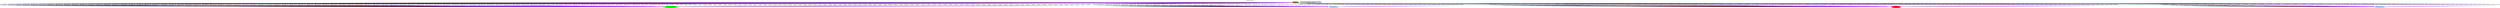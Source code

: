 digraph sessionTrack7 {
                graph [splines=true overlap=false rankdir=TB label=" Session Track #7" labelloc=t]
                node [style=filled]
                edge [style=bold]
                    "Direct Link" [color=khaki4];
"GET /robots.txt HTTP/1.1" [color=green];
	"Direct Link" -> "GET /robots.txt HTTP/1.1" [label="1 - 12:44:08 PM", color="#000066"];
"GET /faq/ HTTP/1.1" [color=lightblue2];
"GET /robots.txt HTTP/1.1" -> "Direct Link" [label="1 BACK", color="#000066", style="dashed"];
	"Direct Link" -> "GET /faq/ HTTP/1.1" [label="2 - 12:44:59 PM", color="#010065"];
"GET /faq/ HTTP/1.1" -> "Direct Link" [label="2 BACK", color="#010065", style="dashed"];
	"Direct Link" -> "GET /faq/ HTTP/1.1" [label="3 - 11:06:36 PM", color="#020064"];
"GET /faq/ HTTP/1.1" -> "Direct Link" [label="3 BACK", color="#020064", style="dashed"];
	"Direct Link" -> "GET /robots.txt HTTP/1.1" [label="4 - 7:27:54 AM", color="#030063"];
"GET / HTTP/1.1" [color=lightblue2];
"GET /robots.txt HTTP/1.1" -> "Direct Link" [label="4 BACK", color="#030063", style="dashed"];
	"Direct Link" -> "GET / HTTP/1.1" [label="5 - 8:45:57 AM", color="#040062"];
"GET /about/ HTTP/1.1" [color=lightblue2];
"GET / HTTP/1.1" -> "Direct Link" [label="5 BACK", color="#040062", style="dashed"];
	"Direct Link" -> "GET /about/ HTTP/1.1" [label="6 - 2:09:24 PM", color="#050061"];
"GET /about/ HTTP/1.1" -> "Direct Link" [label="6 BACK", color="#050061", style="dashed"];
	"Direct Link" -> "GET /robots.txt HTTP/1.1" [label="7 - 2:00:20 PM", color="#060060"];
"GET /robots.txt HTTP/1.1" -> "Direct Link" [label="7 BACK", color="#060060", style="dashed"];
	"Direct Link" -> "GET /robots.txt HTTP/1.1" [label="8 - 11:37:42 AM", color="#07005f"];
"GET /robots.txt HTTP/1.1" -> "Direct Link" [label="8 BACK", color="#07005f", style="dashed"];
	"Direct Link" -> "GET / HTTP/1.1" [label="9 - 11:37:44 AM", color="#08005e"];
"GET / HTTP/1.1" -> "Direct Link" [label="9 BACK", color="#08005e", style="dashed"];
	"Direct Link" -> "GET /robots.txt HTTP/1.1" [label="10 - 10:47:35 AM", color="#09005d"];
"GET /robots.txt HTTP/1.1" -> "Direct Link" [label="10 BACK", color="#09005d", style="dashed"];
	"Direct Link" -> "GET /robots.txt HTTP/1.1" [label="11 - 7:11:14 PM", color="#0a005c"];
"GET /robots.txt HTTP/1.1" -> "Direct Link" [label="11 BACK", color="#0a005c", style="dashed"];
	"Direct Link" -> "GET / HTTP/1.1" [label="12 - 1:56:30 AM", color="#0b005b"];
"GET / HTTP/1.1" -> "Direct Link" [label="12 BACK", color="#0b005b", style="dashed"];
	"Direct Link" -> "GET /faq/ HTTP/1.1" [label="13 - 10:01:47 AM", color="#0c005a"];
"GET /faq/ HTTP/1.1" -> "Direct Link" [label="13 BACK", color="#0c005a", style="dashed"];
	"Direct Link" -> "GET /robots.txt HTTP/1.1" [label="14 - 12:56:22 PM", color="#0d0059"];
"GET /robots.txt HTTP/1.1" -> "Direct Link" [label="14 BACK", color="#0d0059", style="dashed"];
	"Direct Link" -> "GET /about/ HTTP/1.1" [label="15 - 1:28:20 PM", color="#0e0058"];
"GET /about/ HTTP/1.1" -> "Direct Link" [label="15 BACK", color="#0e0058", style="dashed"];
	"Direct Link" -> "GET /robots.txt HTTP/1.1" [label="16 - 11:53:50 AM", color="#0f0057"];
"GET /robots.txt HTTP/1.1" -> "Direct Link" [label="16 BACK", color="#0f0057", style="dashed"];
	"Direct Link" -> "GET /robots.txt HTTP/1.1" [label="17 - 4:35:42 PM", color="#100056"];
"GET /robots.txt HTTP/1.1" -> "Direct Link" [label="17 BACK", color="#100056", style="dashed"];
	"Direct Link" -> "GET / HTTP/1.1" [label="18 - 4:35:44 PM", color="#110055"];
"GET / HTTP/1.1" -> "Direct Link" [label="18 BACK", color="#110055", style="dashed"];
	"Direct Link" -> "GET /robots.txt HTTP/1.1" [label="19 - 1:43:05 AM", color="#120054"];
"GET /robots.txt HTTP/1.1" -> "Direct Link" [label="19 BACK", color="#120054", style="dashed"];
	"Direct Link" -> "GET /faq/ HTTP/1.1" [label="20 - 4:33:49 AM", color="#130053"];
"GET /faq/ HTTP/1.1" -> "Direct Link" [label="20 BACK", color="#130053", style="dashed"];
	"Direct Link" -> "GET /robots.txt HTTP/1.1" [label="21 - 12:21:17 PM", color="#140052"];
"GET /robots.txt HTTP/1.1" -> "Direct Link" [label="21 BACK", color="#140052", style="dashed"];
	"Direct Link" -> "GET /robots.txt HTTP/1.1" [label="22 - 5:45:53 PM", color="#150051"];
"GET /robots.txt HTTP/1.1" -> "Direct Link" [label="22 BACK", color="#150051", style="dashed"];
	"Direct Link" -> "GET / HTTP/1.1" [label="23 - 6:20:20 PM", color="#160050"];
"GET / HTTP/1.1" -> "Direct Link" [label="23 BACK", color="#160050", style="dashed"];
	"Direct Link" -> "GET /robots.txt HTTP/1.1" [label="24 - 5:47:13 AM", color="#17004f"];
"GET /robots.txt HTTP/1.1" -> "Direct Link" [label="24 BACK", color="#17004f", style="dashed"];
	"Direct Link" -> "GET /about/ HTTP/1.1" [label="25 - 7:31:19 AM", color="#18004e"];
"GET /about/ HTTP/1.1" -> "Direct Link" [label="25 BACK", color="#18004e", style="dashed"];
	"Direct Link" -> "GET /robots.txt HTTP/1.1" [label="26 - 4:52:46 PM", color="#19004d"];
"GET /robots.txt HTTP/1.1" -> "Direct Link" [label="26 BACK", color="#19004d", style="dashed"];
	"Direct Link" -> "GET / HTTP/1.1" [label="27 - 5:42:25 PM", color="#1a004c"];
"GET / HTTP/1.1" -> "Direct Link" [label="27 BACK", color="#1a004c", style="dashed"];
	"Direct Link" -> "GET /faq/ HTTP/1.1" [label="28 - 6:07:51 PM", color="#1b004b"];
"GET /faq/ HTTP/1.1" -> "Direct Link" [label="28 BACK", color="#1b004b", style="dashed"];
	"Direct Link" -> "GET / HTTP/1.1" [label="29 - 3:21:19 AM", color="#1c004a"];
"GET / HTTP/1.1" -> "Direct Link" [label="29 BACK", color="#1c004a", style="dashed"];
	"Direct Link" -> "GET / HTTP/1.1" [label="30 - 1:26:51 PM", color="#1d0049"];
"GET / HTTP/1.1" -> "Direct Link" [label="30 BACK", color="#1d0049", style="dashed"];
	"Direct Link" -> "GET /robots.txt HTTP/1.1" [label="31 - 12:00:15 PM", color="#1e0048"];
"GET /robots.txt HTTP/1.1" -> "Direct Link" [label="31 BACK", color="#1e0048", style="dashed"];
	"Direct Link" -> "GET /robots.txt HTTP/1.1" [label="32 - 8:22:08 PM", color="#1f0047"];
"GET /robots.txt HTTP/1.1" -> "Direct Link" [label="32 BACK", color="#1f0047", style="dashed"];
	"Direct Link" -> "GET / HTTP/1.1" [label="33 - 11:18:22 PM", color="#200046"];
"GET / HTTP/1.1" -> "Direct Link" [label="33 BACK", color="#200046", style="dashed"];
	"Direct Link" -> "GET /about/ HTTP/1.1" [label="34 - 2:14:37 AM", color="#210045"];
"GET /about/ HTTP/1.1" -> "Direct Link" [label="34 BACK", color="#210045", style="dashed"];
	"Direct Link" -> "GET /robots.txt HTTP/1.1" [label="35 - 6:00:47 AM", color="#220044"];
"GET /robots.txt HTTP/1.1" -> "Direct Link" [label="35 BACK", color="#220044", style="dashed"];
	"Direct Link" -> "GET / HTTP/1.1" [label="36 - 7:03:24 AM", color="#230043"];
"GET / HTTP/1.1" -> "Direct Link" [label="36 BACK", color="#230043", style="dashed"];
	"Direct Link" -> "GET /robots.txt HTTP/1.1" [label="37 - 3:58:57 PM", color="#240042"];
"GET /robots.txt HTTP/1.1" -> "Direct Link" [label="37 BACK", color="#240042", style="dashed"];
	"Direct Link" -> "GET /about/ HTTP/1.1" [label="38 - 5:02:37 PM", color="#250041"];
"GET /about/ HTTP/1.1" -> "Direct Link" [label="38 BACK", color="#250041", style="dashed"];
	"Direct Link" -> "GET /faq/ HTTP/1.1" [label="39 - 1:14:07 PM", color="#260040"];
"GET /faq/ HTTP/1.1" -> "Direct Link" [label="39 BACK", color="#260040", style="dashed"];
	"Direct Link" -> "GET /robots.txt HTTP/1.1" [label="40 - 3:49:16 PM", color="#27003f"];
"GET /robots.txt HTTP/1.1" -> "Direct Link" [label="40 BACK", color="#27003f", style="dashed"];
	"Direct Link" -> "GET /robots.txt HTTP/1.1" [label="41 - 10:31:20 PM", color="#28003e"];
"GET /robots.txt HTTP/1.1" -> "Direct Link" [label="41 BACK", color="#28003e", style="dashed"];
	"Direct Link" -> "GET / HTTP/1.1" [label="42 - 10:31:22 PM", color="#29003d"];
"GET / HTTP/1.1" -> "Direct Link" [label="42 BACK", color="#29003d", style="dashed"];
	"Direct Link" -> "GET /about/ HTTP/1.1" [label="43 - 3:01:37 PM", color="#2a003c"];
"GET /about/ HTTP/1.1" -> "Direct Link" [label="43 BACK", color="#2a003c", style="dashed"];
	"Direct Link" -> "GET /robots.txt HTTP/1.1" [label="44 - 4:58:40 PM", color="#2b003b"];
"GET /robots.txt HTTP/1.1" -> "Direct Link" [label="44 BACK", color="#2b003b", style="dashed"];
	"Direct Link" -> "GET /faq/ HTTP/1.1" [label="45 - 6:19:01 PM", color="#2c003a"];
"GET /faq/ HTTP/1.1" -> "Direct Link" [label="45 BACK", color="#2c003a", style="dashed"];
	"Direct Link" -> "GET /robots.txt HTTP/1.1" [label="46 - 10:04:22 PM", color="#2d0039"];
"GET /robots.txt HTTP/1.1" -> "Direct Link" [label="46 BACK", color="#2d0039", style="dashed"];
	"Direct Link" -> "GET / HTTP/1.1" [label="47 - 11:46:50 AM", color="#2e0038"];
"GET / HTTP/1.1" -> "Direct Link" [label="47 BACK", color="#2e0038", style="dashed"];
	"Direct Link" -> "GET /robots.txt HTTP/1.1" [label="48 - 5:20:37 PM", color="#2f0037"];
"GET /robots.txt HTTP/1.1" -> "Direct Link" [label="48 BACK", color="#2f0037", style="dashed"];
	"Direct Link" -> "GET /about/ HTTP/1.1" [label="49 - 6:50:01 AM", color="#300036"];
"GET /about/ HTTP/1.1" -> "Direct Link" [label="49 BACK", color="#300036", style="dashed"];
	"Direct Link" -> "GET /faq/ HTTP/1.1" [label="50 - 10:13:49 AM", color="#310035"];
"GET /faq/ HTTP/1.1" -> "Direct Link" [label="50 BACK", color="#310035", style="dashed"];
	"Direct Link" -> "GET / HTTP/1.1" [label="51 - 12:52:07 PM", color="#320034"];
"GET / HTTP/1.1" -> "Direct Link" [label="51 BACK", color="#320034", style="dashed"];
	"Direct Link" -> "GET /robots.txt HTTP/1.1" [label="52 - 12:09:49 AM", color="#330033"];
"GET /robots.txt HTTP/1.1" -> "Direct Link" [label="52 BACK", color="#330033", style="dashed"];
	"Direct Link" -> "GET /robots.txt HTTP/1.1" [label="53 - 10:23:01 PM", color="#340032"];
"GET /robots.txt HTTP/1.1" -> "Direct Link" [label="53 BACK", color="#340032", style="dashed"];
	"Direct Link" -> "GET /faq/ HTTP/1.1" [label="54 - 10:45:28 PM", color="#350031"];
"GET /faq/ HTTP/1.1" -> "Direct Link" [label="54 BACK", color="#350031", style="dashed"];
	"Direct Link" -> "GET /robots.txt HTTP/1.1" [label="55 - 7:39:25 PM", color="#360030"];
"GET /robots.txt HTTP/1.1" -> "Direct Link" [label="55 BACK", color="#360030", style="dashed"];
	"Direct Link" -> "GET / HTTP/1.1" [label="56 - 9:38:23 PM", color="#37002f"];
"GET / HTTP/1.1" -> "Direct Link" [label="56 BACK", color="#37002f", style="dashed"];
	"Direct Link" -> "GET /about/ HTTP/1.1" [label="57 - 3:22:13 AM", color="#38002e"];
"GET /about/ HTTP/1.1" -> "Direct Link" [label="57 BACK", color="#38002e", style="dashed"];
	"Direct Link" -> "GET /robots.txt HTTP/1.1" [label="58 - 1:19:38 PM", color="#39002d"];
"GET /robots.txt HTTP/1.1" -> "Direct Link" [label="58 BACK", color="#39002d", style="dashed"];
	"Direct Link" -> "GET /faq/ HTTP/1.1" [label="59 - 1:55:15 PM", color="#3a002c"];
"GET /faq/ HTTP/1.1" -> "Direct Link" [label="59 BACK", color="#3a002c", style="dashed"];
	"Direct Link" -> "GET /about/ HTTP/1.1" [label="60 - 12:48:00 PM", color="#3b002b"];
"GET /about/ HTTP/1.1" -> "Direct Link" [label="60 BACK", color="#3b002b", style="dashed"];
	"Direct Link" -> "GET / HTTP/1.1" [label="61 - 3:48:33 PM", color="#3c002a"];
"GET / HTTP/1.1" -> "Direct Link" [label="61 BACK", color="#3c002a", style="dashed"];
	"Direct Link" -> "GET /robots.txt HTTP/1.1" [label="62 - 5:20:09 AM", color="#3d0029"];
"GET /robots.txt HTTP/1.1" -> "Direct Link" [label="62 BACK", color="#3d0029", style="dashed"];
	"Direct Link" -> "GET / HTTP/1.1" [label="63 - 4:51:00 AM", color="#3e0028"];
"GET / HTTP/1.1" -> "Direct Link" [label="63 BACK", color="#3e0028", style="dashed"];
	"Direct Link" -> "GET /robots.txt HTTP/1.1" [label="64 - 9:13:06 AM", color="#3f0027"];
"GET /robots.txt HTTP/1.1" -> "Direct Link" [label="64 BACK", color="#3f0027", style="dashed"];
	"Direct Link" -> "GET / HTTP/1.1" [label="65 - 2:32:37 PM", color="#400026"];
"GET / HTTP/1.1" -> "Direct Link" [label="65 BACK", color="#400026", style="dashed"];
	"Direct Link" -> "GET /faq/ HTTP/1.1" [label="66 - 6:58:46 PM", color="#410025"];
"GET /faq/ HTTP/1.1" -> "Direct Link" [label="66 BACK", color="#410025", style="dashed"];
	"Direct Link" -> "GET /robots.txt HTTP/1.1" [label="67 - 11:12:44 AM", color="#420024"];
"GET /robots.txt HTTP/1.1" -> "Direct Link" [label="67 BACK", color="#420024", style="dashed"];
	"Direct Link" -> "GET /about/ HTTP/1.1" [label="68 - 12:15:10 PM", color="#430023"];
"GET /about/ HTTP/1.1" -> "Direct Link" [label="68 BACK", color="#430023", style="dashed"];
	"Direct Link" -> "GET / HTTP/1.1" [label="69 - 10:43:52 PM", color="#440022"];
"GET / HTTP/1.1" -> "Direct Link" [label="69 BACK", color="#440022", style="dashed"];
	"Direct Link" -> "GET /robots.txt HTTP/1.1" [label="70 - 1:47:39 PM", color="#450021"];
"GET /robots.txt HTTP/1.1" -> "Direct Link" [label="70 BACK", color="#450021", style="dashed"];
	"Direct Link" -> "GET /faq/ HTTP/1.1" [label="71 - 4:57:03 PM", color="#460020"];
"GET /faq/ HTTP/1.1" -> "Direct Link" [label="71 BACK", color="#460020", style="dashed"];
	"Direct Link" -> "GET /robots.txt HTTP/1.1" [label="72 - 4:42:38 PM", color="#47001f"];
"GET /robots.txt HTTP/1.1" -> "Direct Link" [label="72 BACK", color="#47001f", style="dashed"];
	"Direct Link" -> "GET /about/ HTTP/1.1" [label="73 - 5:27:59 PM", color="#48001e"];
"GET /about/ HTTP/1.1" -> "Direct Link" [label="73 BACK", color="#48001e", style="dashed"];
	"Direct Link" -> "GET /robots.txt HTTP/1.1" [label="74 - 3:28:12 PM", color="#49001d"];
"GET /robots.txt HTTP/1.1" -> "Direct Link" [label="74 BACK", color="#49001d", style="dashed"];
	"Direct Link" -> "GET /about/ HTTP/1.1" [label="75 - 3:28:15 PM", color="#4a001c"];
"GET /about/ HTTP/1.1" -> "Direct Link" [label="75 BACK", color="#4a001c", style="dashed"];
	"Direct Link" -> "GET / HTTP/1.1" [label="76 - 10:01:35 PM", color="#4b001b"];
"GET / HTTP/1.1" -> "Direct Link" [label="76 BACK", color="#4b001b", style="dashed"];
	"Direct Link" -> "GET /robots.txt HTTP/1.1" [label="77 - 1:25:32 AM", color="#4c001a"];
"GET /robots.txt HTTP/1.1" -> "Direct Link" [label="77 BACK", color="#4c001a", style="dashed"];
	"Direct Link" -> "GET /robots.txt HTTP/1.1" [label="78 - 4:22:25 PM", color="#4d0019"];
"GET /robots.txt HTTP/1.1" -> "Direct Link" [label="78 BACK", color="#4d0019", style="dashed"];
	"Direct Link" -> "GET / HTTP/1.1" [label="79 - 4:22:27 PM", color="#4e0018"];
"GET / HTTP/1.1" -> "Direct Link" [label="79 BACK", color="#4e0018", style="dashed"];
	"Direct Link" -> "GET / HTTP/1.1" [label="80 - 4:33:23 PM", color="#4f0017"];
"GET / HTTP/1.1" -> "Direct Link" [label="80 BACK", color="#4f0017", style="dashed"];
	"Direct Link" -> "GET /about/ HTTP/1.1" [label="81 - 4:11:09 AM", color="#500016"];
"GET /about/ HTTP/1.1" -> "Direct Link" [label="81 BACK", color="#500016", style="dashed"];
	"Direct Link" -> "GET /faq/ HTTP/1.1" [label="82 - 1:22:18 PM", color="#510015"];
"GET /faq/ HTTP/1.1" -> "Direct Link" [label="82 BACK", color="#510015", style="dashed"];
	"Direct Link" -> "GET /robots.txt HTTP/1.1" [label="83 - 3:36:15 PM", color="#520014"];
"GET /robots.txt HTTP/1.1" -> "Direct Link" [label="83 BACK", color="#520014", style="dashed"];
	"Direct Link" -> "GET /robots.txt HTTP/1.1" [label="84 - 12:11:56 AM", color="#530013"];
"GET /robots.txt HTTP/1.1" -> "Direct Link" [label="84 BACK", color="#530013", style="dashed"];
	"Direct Link" -> "GET / HTTP/1.1" [label="85 - 6:29:57 AM", color="#540012"];
"GET / HTTP/1.1" -> "Direct Link" [label="85 BACK", color="#540012", style="dashed"];
	"Direct Link" -> "GET /robots.txt HTTP/1.1" [label="86 - 12:33:17 PM", color="#550011"];
"GET /robots.txt HTTP/1.1" -> "Direct Link" [label="86 BACK", color="#550011", style="dashed"];
	"Direct Link" -> "GET / HTTP/1.1" [label="87 - 12:33:19 PM", color="#560010"];
"GET / HTTP/1.1" -> "Direct Link" [label="87 BACK", color="#560010", style="dashed"];
	"Direct Link" -> "GET /robots.txt HTTP/1.1" [label="88 - 4:33:12 PM", color="#57000f"];
"GET /robots.txt HTTP/1.1" -> "Direct Link" [label="88 BACK", color="#57000f", style="dashed"];
	"Direct Link" -> "GET /robots.txt HTTP/1.1" [label="89 - 7:40:35 PM", color="#58000e"];
"GET /robots.txt HTTP/1.1" -> "Direct Link" [label="89 BACK", color="#58000e", style="dashed"];
	"Direct Link" -> "GET / HTTP/1.1" [label="90 - 1:42:49 AM", color="#59000d"];
"GET / HTTP/1.1" -> "Direct Link" [label="90 BACK", color="#59000d", style="dashed"];
	"Direct Link" -> "GET /faq/ HTTP/1.1" [label="91 - 4:27:30 AM", color="#5a000c"];
"GET /faq/ HTTP/1.1" -> "Direct Link" [label="91 BACK", color="#5a000c", style="dashed"];
	"Direct Link" -> "GET /robots.txt HTTP/1.1" [label="92 - 7:04:15 AM", color="#5b000b"];
"GET /robots.txt HTTP/1.1" -> "Direct Link" [label="92 BACK", color="#5b000b", style="dashed"];
	"Direct Link" -> "GET / HTTP/1.1" [label="93 - 7:04:17 AM", color="#5c000a"];
"GET / HTTP/1.1" -> "Direct Link" [label="93 BACK", color="#5c000a", style="dashed"];
	"Direct Link" -> "GET /about/ HTTP/1.1" [label="94 - 3:33:35 AM", color="#5d0009"];
"GET /about/ HTTP/1.1" -> "Direct Link" [label="94 BACK", color="#5d0009", style="dashed"];
	"Direct Link" -> "GET /robots.txt HTTP/1.1" [label="95 - 11:42:36 AM", color="#5e0008"];
"GET /robots.txt HTTP/1.1" -> "Direct Link" [label="95 BACK", color="#5e0008", style="dashed"];
	"Direct Link" -> "GET /faq/ HTTP/1.1" [label="96 - 12:50:20 PM", color="#5f0007"];
"GET /faq/ HTTP/1.1" -> "Direct Link" [label="96 BACK", color="#5f0007", style="dashed"];
	"Direct Link" -> "GET /robots.txt HTTP/1.1" [label="97 - 12:03:03 PM", color="#600006"];
"GET /robots.txt HTTP/1.1" -> "Direct Link" [label="97 BACK", color="#600006", style="dashed"];
	"Direct Link" -> "GET / HTTP/1.1" [label="98 - 12:03:06 PM", color="#610005"];
"GET / HTTP/1.1" -> "Direct Link" [label="98 BACK", color="#610005", style="dashed"];
	"Direct Link" -> "GET /robots.txt HTTP/1.1" [label="99 - 5:17:53 PM", color="#620004"];
"GET /robots.txt HTTP/1.1" -> "Direct Link" [label="99 BACK", color="#620004", style="dashed"];
	"Direct Link" -> "GET / HTTP/1.1" [label="100 - 5:17:55 PM", color="#630003"];
"GET / HTTP/1.1" -> "Direct Link" [label="100 BACK", color="#630003", style="dashed"];
	"Direct Link" -> "GET /robots.txt HTTP/1.1" [label="101 - 12:02:09 AM", color="#640002"];
"GET /robots.txt HTTP/1.1" -> "Direct Link" [label="101 BACK", color="#640002", style="dashed"];
	"Direct Link" -> "GET / HTTP/1.1" [label="102 - 12:02:11 AM", color="#650001"];
"GET / HTTP/1.1" -> "Direct Link" [label="102 BACK", color="#650001", style="dashed"];
	"Direct Link" -> "GET / HTTP/1.1" [label="103 - 11:58:26 AM", color="#660000"];
"GET / HTTP/1.1" -> "Direct Link" [label="103 BACK", color="#660000", style="dashed"];
	"Direct Link" -> "GET / HTTP/1.1" [label="104 - 2:49:09 PM", color="#6700ffffffffffffffff"];
"GET / HTTP/1.1" -> "Direct Link" [label="104 BACK", color="#6700ffffffffffffffff", style="dashed"];
	"Direct Link" -> "GET /robots.txt HTTP/1.1" [label="105 - 7:48:17 AM", color="#6800fffffffffffffffe"];
"GET /robots.txt HTTP/1.1" -> "Direct Link" [label="105 BACK", color="#6800fffffffffffffffe", style="dashed"];
	"Direct Link" -> "GET /robots.txt HTTP/1.1" [label="106 - 11:43:52 AM", color="#6900fffffffffffffffd"];
"GET /robots.txt HTTP/1.1" -> "Direct Link" [label="106 BACK", color="#6900fffffffffffffffd", style="dashed"];
	"Direct Link" -> "GET /robots.txt HTTP/1.1" [label="107 - 2:48:16 PM", color="#6a00fffffffffffffffc"];
"GET /robots.txt HTTP/1.1" -> "Direct Link" [label="107 BACK", color="#6a00fffffffffffffffc", style="dashed"];
	"Direct Link" -> "GET /faq/ HTTP/1.1" [label="108 - 12:27:09 AM", color="#6b00fffffffffffffffb"];
"GET /faq/ HTTP/1.1" -> "Direct Link" [label="108 BACK", color="#6b00fffffffffffffffb", style="dashed"];
	"Direct Link" -> "GET /robots.txt HTTP/1.1" [label="109 - 12:18:56 PM", color="#6c00fffffffffffffffa"];
"GET /robots.txt HTTP/1.1" -> "Direct Link" [label="109 BACK", color="#6c00fffffffffffffffa", style="dashed"];
	"Direct Link" -> "GET / HTTP/1.1" [label="110 - 12:18:59 PM", color="#6d00fffffffffffffff9"];
"GET / HTTP/1.1" -> "Direct Link" [label="110 BACK", color="#6d00fffffffffffffff9", style="dashed"];
	"Direct Link" -> "GET /robots.txt HTTP/1.1" [label="111 - 11:19:55 PM", color="#6e00fffffffffffffff8"];
"GET /robots.txt HTTP/1.1" -> "Direct Link" [label="111 BACK", color="#6e00fffffffffffffff8", style="dashed"];
	"Direct Link" -> "GET /robots.txt HTTP/1.1" [label="112 - 1:16:03 PM", color="#6f00fffffffffffffff7"];
"GET /robots.txt HTTP/1.1" -> "Direct Link" [label="112 BACK", color="#6f00fffffffffffffff7", style="dashed"];
	"Direct Link" -> "GET / HTTP/1.1" [label="113 - 3:09:03 PM", color="#7000fffffffffffffff6"];
"GET / HTTP/1.1" -> "Direct Link" [label="113 BACK", color="#7000fffffffffffffff6", style="dashed"];
	"Direct Link" -> "GET /robots.txt HTTP/1.1" [label="114 - 4:37:10 PM", color="#7100fffffffffffffff5"];
"GET /robots.txt HTTP/1.1" -> "Direct Link" [label="114 BACK", color="#7100fffffffffffffff5", style="dashed"];
	"Direct Link" -> "GET /faq/ HTTP/1.1" [label="115 - 8:01:59 PM", color="#7200fffffffffffffff4"];
"GET /faq/ HTTP/1.1" -> "Direct Link" [label="115 BACK", color="#7200fffffffffffffff4", style="dashed"];
	"Direct Link" -> "GET /about/ HTTP/1.1" [label="116 - 5:06:56 AM", color="#7300fffffffffffffff3"];
"GET /about/ HTTP/1.1" -> "Direct Link" [label="116 BACK", color="#7300fffffffffffffff3", style="dashed"];
	"Direct Link" -> "GET /robots.txt HTTP/1.1" [label="117 - 11:34:13 PM", color="#7400fffffffffffffff2"];
"GET /robots.txt HTTP/1.1" -> "Direct Link" [label="117 BACK", color="#7400fffffffffffffff2", style="dashed"];
	"Direct Link" -> "GET /robots.txt HTTP/1.1" [label="118 - 11:42:41 AM", color="#7500fffffffffffffff1"];
"GET /robots.txt HTTP/1.1" -> "Direct Link" [label="118 BACK", color="#7500fffffffffffffff1", style="dashed"];
	"Direct Link" -> "GET /faq/ HTTP/1.1" [label="119 - 11:27:30 PM", color="#7600fffffffffffffff0"];
"GET /faq/ HTTP/1.1" -> "Direct Link" [label="119 BACK", color="#7600fffffffffffffff0", style="dashed"];
	"Direct Link" -> "GET /robots.txt HTTP/1.1" [label="120 - 12:25:06 PM", color="#7700ffffffffffffffef"];
"GET /robots.txt HTTP/1.1" -> "Direct Link" [label="120 BACK", color="#7700ffffffffffffffef", style="dashed"];
	"Direct Link" -> "GET /about/ HTTP/1.1" [label="121 - 12:25:08 PM", color="#7800ffffffffffffffee"];
"GET /about/ HTTP/1.1" -> "Direct Link" [label="121 BACK", color="#7800ffffffffffffffee", style="dashed"];
	"Direct Link" -> "GET / HTTP/1.1" [label="122 - 12:25:40 PM", color="#7900ffffffffffffffed"];
"GET / HTTP/1.1" -> "Direct Link" [label="122 BACK", color="#7900ffffffffffffffed", style="dashed"];
	"Direct Link" -> "GET /robots.txt HTTP/1.1" [label="123 - 9:30:42 PM", color="#7a00ffffffffffffffec"];
"GET /robots.txt HTTP/1.1" -> "Direct Link" [label="123 BACK", color="#7a00ffffffffffffffec", style="dashed"];
	"Direct Link" -> "GET /about/ HTTP/1.1" [label="124 - 9:30:44 PM", color="#7b00ffffffffffffffeb"];
"GET /about/ HTTP/1.1" -> "Direct Link" [label="124 BACK", color="#7b00ffffffffffffffeb", style="dashed"];
	"Direct Link" -> "GET /faq/ HTTP/1.1" [label="125 - 3:00:40 PM", color="#7c00ffffffffffffffea"];
"GET /faq/ HTTP/1.1" -> "Direct Link" [label="125 BACK", color="#7c00ffffffffffffffea", style="dashed"];
	"Direct Link" -> "GET /robots.txt HTTP/1.1" [label="126 - 10:18:07 PM", color="#7d00ffffffffffffffe9"];
"GET /robots.txt HTTP/1.1" -> "Direct Link" [label="126 BACK", color="#7d00ffffffffffffffe9", style="dashed"];
	"Direct Link" -> "GET /about/ HTTP/1.1" [label="127 - 11:04:42 PM", color="#7e00ffffffffffffffe8"];
"GET /about/ HTTP/1.1" -> "Direct Link" [label="127 BACK", color="#7e00ffffffffffffffe8", style="dashed"];
	"Direct Link" -> "GET /faq/ HTTP/1.1" [label="128 - 1:04:51 AM", color="#7f00ffffffffffffffe7"];
"GET /faq/ HTTP/1.1" -> "Direct Link" [label="128 BACK", color="#7f00ffffffffffffffe7", style="dashed"];
	"Direct Link" -> "GET /robots.txt HTTP/1.1" [label="129 - 3:19:00 PM", color="#8000ffffffffffffffe6"];
"GET /robots.txt HTTP/1.1" -> "Direct Link" [label="129 BACK", color="#8000ffffffffffffffe6", style="dashed"];
	"Direct Link" -> "GET /robots.txt HTTP/1.1" [label="130 - 10:47:15 PM", color="#8100ffffffffffffffe5"];
"GET /robots.txt HTTP/1.1" -> "Direct Link" [label="130 BACK", color="#8100ffffffffffffffe5", style="dashed"];
	"Direct Link" -> "GET / HTTP/1.1" [label="131 - 1:53:31 AM", color="#8200ffffffffffffffe4"];
"GET / HTTP/1.1" -> "Direct Link" [label="131 BACK", color="#8200ffffffffffffffe4", style="dashed"];
	"Direct Link" -> "GET /faq/ HTTP/1.1" [label="132 - 4:59:47 AM", color="#8300ffffffffffffffe3"];
"GET /faq/ HTTP/1.1" -> "Direct Link" [label="132 BACK", color="#8300ffffffffffffffe3", style="dashed"];
	"Direct Link" -> "GET /about/ HTTP/1.1" [label="133 - 6:32:55 AM", color="#8400ffffffffffffffe2"];
"GET /about/ HTTP/1.1" -> "Direct Link" [label="133 BACK", color="#8400ffffffffffffffe2", style="dashed"];
	"Direct Link" -> "GET /robots.txt HTTP/1.1" [label="134 - 10:48:42 AM", color="#8500ffffffffffffffe1"];
"GET /robots.txt HTTP/1.1" -> "Direct Link" [label="134 BACK", color="#8500ffffffffffffffe1", style="dashed"];
	"Direct Link" -> "GET /robots.txt HTTP/1.1" [label="135 - 7:55:12 PM", color="#8600ffffffffffffffe0"];
"GET /robots.txt HTTP/1.1" -> "Direct Link" [label="135 BACK", color="#8600ffffffffffffffe0", style="dashed"];
	"Direct Link" -> "GET / HTTP/1.1" [label="136 - 10:08:27 PM", color="#8700ffffffffffffffdf"];
"GET / HTTP/1.1" -> "Direct Link" [label="136 BACK", color="#8700ffffffffffffffdf", style="dashed"];
	"Direct Link" -> "GET /faq/ HTTP/1.1" [label="137 - 4:03:02 AM", color="#8800ffffffffffffffde"];
"GET /faq/ HTTP/1.1" -> "Direct Link" [label="137 BACK", color="#8800ffffffffffffffde", style="dashed"];
	"Direct Link" -> "GET /about/ HTTP/1.1" [label="138 - 9:35:28 AM", color="#8900ffffffffffffffdd"];
"GET /about/ HTTP/1.1" -> "Direct Link" [label="138 BACK", color="#8900ffffffffffffffdd", style="dashed"];
	"Direct Link" -> "GET /robots.txt HTTP/1.1" [label="139 - 3:04:57 PM", color="#8a00ffffffffffffffdc"];
"GET /robots.txt HTTP/1.1" -> "Direct Link" [label="139 BACK", color="#8a00ffffffffffffffdc", style="dashed"];
	"Direct Link" -> "GET / HTTP/1.1" [label="140 - 6:04:40 PM", color="#8b00ffffffffffffffdb"];
"GET / HTTP/1.1" -> "Direct Link" [label="140 BACK", color="#8b00ffffffffffffffdb", style="dashed"];
	"Direct Link" -> "GET /about/ HTTP/1.1" [label="141 - 1:51:45 AM", color="#8c00ffffffffffffffda"];
"GET /about/ HTTP/1.1" -> "Direct Link" [label="141 BACK", color="#8c00ffffffffffffffda", style="dashed"];
	"Direct Link" -> "GET /robots.txt HTTP/1.1" [label="142 - 11:06:29 PM", color="#8d00ffffffffffffffd9"];
"GET /robots.txt HTTP/1.1" -> "Direct Link" [label="142 BACK", color="#8d00ffffffffffffffd9", style="dashed"];
	"Direct Link" -> "GET /faq/ HTTP/1.1" [label="143 - 4:46:20 AM", color="#8e00ffffffffffffffd8"];
"GET /faq/ HTTP/1.1" -> "Direct Link" [label="143 BACK", color="#8e00ffffffffffffffd8", style="dashed"];
	"Direct Link" -> "GET /robots.txt HTTP/1.1" [label="144 - 3:26:45 AM", color="#8f00ffffffffffffffd7"];
"GET /robots.txt HTTP/1.1" -> "Direct Link" [label="144 BACK", color="#8f00ffffffffffffffd7", style="dashed"];
	"Direct Link" -> "GET / HTTP/1.1" [label="145 - 9:37:34 PM", color="#9000ffffffffffffffd6"];
"GET / HTTP/1.1" -> "Direct Link" [label="145 BACK", color="#9000ffffffffffffffd6", style="dashed"];
	"Direct Link" -> "GET /robots.txt HTTP/1.1" [label="146 - 9:57:08 PM", color="#9100ffffffffffffffd5"];
"GET /robots.txt HTTP/1.1" -> "Direct Link" [label="146 BACK", color="#9100ffffffffffffffd5", style="dashed"];
	"Direct Link" -> "GET /about/ HTTP/1.1" [label="147 - 5:01:34 AM", color="#9200ffffffffffffffd4"];
"GET /about/ HTTP/1.1" -> "Direct Link" [label="147 BACK", color="#9200ffffffffffffffd4", style="dashed"];
	"Direct Link" -> "GET /robots.txt HTTP/1.1" [label="148 - 7:24:09 PM", color="#9300ffffffffffffffd3"];
"GET /robots.txt HTTP/1.1" -> "Direct Link" [label="148 BACK", color="#9300ffffffffffffffd3", style="dashed"];
	"Direct Link" -> "GET / HTTP/1.1" [label="149 - 7:24:12 PM", color="#9400ffffffffffffffd2"];
"GET / HTTP/1.1" -> "Direct Link" [label="149 BACK", color="#9400ffffffffffffffd2", style="dashed"];
	"Direct Link" -> "GET /faq/ HTTP/1.1" [label="150 - 1:24:19 AM", color="#9500ffffffffffffffd1"];
"GET /faq/ HTTP/1.1" -> "Direct Link" [label="150 BACK", color="#9500ffffffffffffffd1", style="dashed"];
	"Direct Link" -> "GET /robots.txt HTTP/1.1" [label="151 - 12:11:39 PM", color="#9600ffffffffffffffd0"];
"GET /robots.txt HTTP/1.1" -> "Direct Link" [label="151 BACK", color="#9600ffffffffffffffd0", style="dashed"];
	"Direct Link" -> "GET /robots.txt HTTP/1.1" [label="152 - 3:18:42 PM", color="#9700ffffffffffffffcf"];
"GET /robots.txt HTTP/1.1" -> "Direct Link" [label="152 BACK", color="#9700ffffffffffffffcf", style="dashed"];
	"Direct Link" -> "GET / HTTP/1.1" [label="153 - 6:16:06 PM", color="#9800ffffffffffffffce"];
"GET / HTTP/1.1" -> "Direct Link" [label="153 BACK", color="#9800ffffffffffffffce", style="dashed"];
	"Direct Link" -> "GET /about/ HTTP/1.1" [label="154 - 12:10:55 AM", color="#9900ffffffffffffffcd"];
"GET /about/ HTTP/1.1" -> "Direct Link" [label="154 BACK", color="#9900ffffffffffffffcd", style="dashed"];
	"Direct Link" -> "GET /faq/ HTTP/1.1" [label="155 - 6:05:43 AM", color="#9a00ffffffffffffffcc"];
"GET /faq/ HTTP/1.1" -> "Direct Link" [label="155 BACK", color="#9a00ffffffffffffffcc", style="dashed"];
	"Direct Link" -> "GET /robots.txt HTTP/1.1" [label="156 - 4:20:57 PM", color="#9b00ffffffffffffffcb"];
"GET /robots.txt HTTP/1.1" -> "Direct Link" [label="156 BACK", color="#9b00ffffffffffffffcb", style="dashed"];
	"Direct Link" -> "GET / HTTP/1.1" [label="157 - 8:16:29 PM", color="#9c00ffffffffffffffca"];
"GET / HTTP/1.1" -> "Direct Link" [label="157 BACK", color="#9c00ffffffffffffffca", style="dashed"];
	"Direct Link" -> "GET /about/ HTTP/1.1" [label="158 - 6:44:36 AM", color="#9d00ffffffffffffffc9"];
"GET /about/ HTTP/1.1" -> "Direct Link" [label="158 BACK", color="#9d00ffffffffffffffc9", style="dashed"];
	"Direct Link" -> "GET /robots.txt HTTP/1.1" [label="159 - 9:15:07 PM", color="#9e00ffffffffffffffc8"];
"GET /robots.txt HTTP/1.1" -> "Direct Link" [label="159 BACK", color="#9e00ffffffffffffffc8", style="dashed"];
	"Direct Link" -> "GET / HTTP/1.1" [label="160 - 9:15:09 PM", color="#9f00ffffffffffffffc7"];
"GET / HTTP/1.1" -> "Direct Link" [label="160 BACK", color="#9f00ffffffffffffffc7", style="dashed"];
	"Direct Link" -> "GET /faq/ HTTP/1.1" [label="161 - 2:39:09 AM", color="#a000ffffffffffffffc6"];
"GET /faq/ HTTP/1.1" -> "Direct Link" [label="161 BACK", color="#a000ffffffffffffffc6", style="dashed"];
	"Direct Link" -> "GET /robots.txt HTTP/1.1" [label="162 - 10:47:10 PM", color="#a100ffffffffffffffc5"];
"GET /robots.txt HTTP/1.1" -> "Direct Link" [label="162 BACK", color="#a100ffffffffffffffc5", style="dashed"];
	"Direct Link" -> "GET / HTTP/1.1" [label="163 - 6:30:36 AM", color="#a200ffffffffffffffc4"];
"GET / HTTP/1.1" -> "Direct Link" [label="163 BACK", color="#a200ffffffffffffffc4", style="dashed"];
	"Direct Link" -> "GET /robots.txt HTTP/1.1" [label="164 - 8:02:00 PM", color="#a300ffffffffffffffc3"];
"GET /robots.txt HTTP/1.1" -> "Direct Link" [label="164 BACK", color="#a300ffffffffffffffc3", style="dashed"];
	"Direct Link" -> "GET / HTTP/1.1" [label="165 - 8:02:02 PM", color="#a400ffffffffffffffc2"];
"GET / HTTP/1.1" -> "Direct Link" [label="165 BACK", color="#a400ffffffffffffffc2", style="dashed"];
	"Direct Link" -> "GET /about/ HTTP/1.1" [label="166 - 8:03:45 PM", color="#a500ffffffffffffffc1"];
"GET /about/ HTTP/1.1" -> "Direct Link" [label="166 BACK", color="#a500ffffffffffffffc1", style="dashed"];
	"Direct Link" -> "GET /faq/ HTTP/1.1" [label="167 - 8:10:04 PM", color="#a600ffffffffffffffc0"];
"GET /faq/ HTTP/1.1" -> "Direct Link" [label="167 BACK", color="#a600ffffffffffffffc0", style="dashed"];
	"Direct Link" -> "GET /faq/ HTTP/1.1" [label="168 - 8:53:32 PM", color="#a700ffffffffffffffbf"];
"GET /faq/ HTTP/1.1" -> "Direct Link" [label="168 BACK", color="#a700ffffffffffffffbf", style="dashed"];
	"Direct Link" -> "GET /about/ HTTP/1.1" [label="169 - 8:57:00 PM", color="#a800ffffffffffffffbe"];
"GET /about/ HTTP/1.1" -> "Direct Link" [label="169 BACK", color="#a800ffffffffffffffbe", style="dashed"];
	"Direct Link" -> "GET /robots.txt HTTP/1.1" [label="170 - 9:34:59 PM", color="#a900ffffffffffffffbd"];
"GET /robots.txt HTTP/1.1" -> "Direct Link" [label="170 BACK", color="#a900ffffffffffffffbd", style="dashed"];
	"Direct Link" -> "GET / HTTP/1.1" [label="171 - 2:49:00 AM", color="#aa00ffffffffffffffbc"];
"GET / HTTP/1.1" -> "Direct Link" [label="171 BACK", color="#aa00ffffffffffffffbc", style="dashed"];
	"Direct Link" -> "GET /robots.txt HTTP/1.1" [label="172 - 3:11:06 PM", color="#ab00ffffffffffffffbb"];
"GET /robots.txt HTTP/1.1" -> "Direct Link" [label="172 BACK", color="#ab00ffffffffffffffbb", style="dashed"];
	"Direct Link" -> "GET / HTTP/1.1" [label="173 - 3:11:09 PM", color="#ac00ffffffffffffffba"];
"GET / HTTP/1.1" -> "Direct Link" [label="173 BACK", color="#ac00ffffffffffffffba", style="dashed"];
	"Direct Link" -> "GET /robots.txt HTTP/1.1" [label="174 - 5:20:40 PM", color="#ad00ffffffffffffffb9"];
"GET /robots.txt HTTP/1.1" -> "Direct Link" [label="174 BACK", color="#ad00ffffffffffffffb9", style="dashed"];
	"Direct Link" -> "GET / HTTP/1.1" [label="175 - 5:20:42 PM", color="#ae00ffffffffffffffb8"];
"GET / HTTP/1.1" -> "Direct Link" [label="175 BACK", color="#ae00ffffffffffffffb8", style="dashed"];
	"Direct Link" -> "GET /robots.txt HTTP/1.1" [label="176 - 4:55:41 PM", color="#af00ffffffffffffffb7"];
"GET /robots.txt HTTP/1.1" -> "Direct Link" [label="176 BACK", color="#af00ffffffffffffffb7", style="dashed"];
	"Direct Link" -> "GET / HTTP/1.1" [label="177 - 4:55:44 PM", color="#b000ffffffffffffffb6"];
"GET / HTTP/1.1" -> "Direct Link" [label="177 BACK", color="#b000ffffffffffffffb6", style="dashed"];
	"Direct Link" -> "GET /faq/ HTTP/1.1" [label="178 - 12:35:24 AM", color="#b100ffffffffffffffb5"];
"GET /faq/ HTTP/1.1" -> "Direct Link" [label="178 BACK", color="#b100ffffffffffffffb5", style="dashed"];
	"Direct Link" -> "GET /about/ HTTP/1.1" [label="179 - 2:47:46 AM", color="#b200ffffffffffffffb4"];
"GET /about/ HTTP/1.1" -> "Direct Link" [label="179 BACK", color="#b200ffffffffffffffb4", style="dashed"];
	"Direct Link" -> "GET /robots.txt HTTP/1.1" [label="180 - 8:04:24 PM", color="#b300ffffffffffffffb3"];
"GET /robots.txt HTTP/1.1" -> "Direct Link" [label="180 BACK", color="#b300ffffffffffffffb3", style="dashed"];
	"Direct Link" -> "GET /robots.txt HTTP/1.1" [label="181 - 9:37:06 PM", color="#b400ffffffffffffffb2"];
"GET /robots.txt HTTP/1.1" -> "Direct Link" [label="181 BACK", color="#b400ffffffffffffffb2", style="dashed"];
	"Direct Link" -> "GET / HTTP/1.1" [label="182 - 2:50:05 AM", color="#b500ffffffffffffffb1"];
"GET / HTTP/1.1" -> "Direct Link" [label="182 BACK", color="#b500ffffffffffffffb1", style="dashed"];
	"Direct Link" -> "GET /robots.txt HTTP/1.1" [label="183 - 8:49:18 AM", color="#b600ffffffffffffffb0"];
"GET /robots.txt HTTP/1.1" -> "Direct Link" [label="183 BACK", color="#b600ffffffffffffffb0", style="dashed"];
	"Direct Link" -> "GET /robots.txt HTTP/1.1" [label="184 - 2:50:35 AM", color="#b700ffffffffffffffaf"];
"GET /robots.txt HTTP/1.1" -> "Direct Link" [label="184 BACK", color="#b700ffffffffffffffaf", style="dashed"];
	"Direct Link" -> "GET / HTTP/1.1" [label="185 - 6:44:57 AM", color="#b800ffffffffffffffae"];
"GET / HTTP/1.1" -> "Direct Link" [label="185 BACK", color="#b800ffffffffffffffae", style="dashed"];
	"Direct Link" -> "GET /robots.txt HTTP/1.1" [label="186 - 5:19:20 PM", color="#b900ffffffffffffffad"];
"GET / HTTP/1.1" [color=red];
"GET /robots.txt HTTP/1.1" -> "Direct Link" [label="186 BACK", color="#b900ffffffffffffffad", style="dashed"];
	"Direct Link" -> "GET / HTTP/1.1" [label="187 - 10:09:50 AM", color="#ba00ffffffffffffffac"];
"Session Length: -162815:-18 minutes. 187 Clicks.\nSessionID: 77.88.27.27" [shape=box];
}

